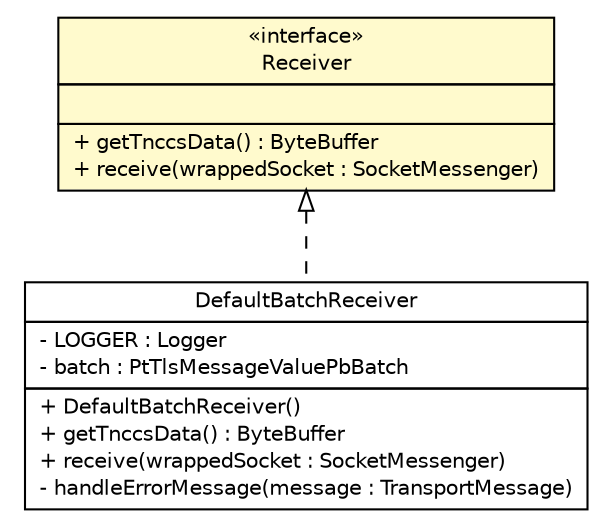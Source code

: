 #!/usr/local/bin/dot
#
# Class diagram 
# Generated by UMLGraph version R5_6 (http://www.umlgraph.org/)
#

digraph G {
	edge [fontname="Helvetica",fontsize=10,labelfontname="Helvetica",labelfontsize=10];
	node [fontname="Helvetica",fontsize=10,shape=plaintext];
	nodesep=0.25;
	ranksep=0.5;
	// org.ietf.nea.pt.socket.Receiver
	c914 [label=<<table title="org.ietf.nea.pt.socket.Receiver" border="0" cellborder="1" cellspacing="0" cellpadding="2" port="p" bgcolor="lemonChiffon" href="./Receiver.html">
		<tr><td><table border="0" cellspacing="0" cellpadding="1">
<tr><td align="center" balign="center"> &#171;interface&#187; </td></tr>
<tr><td align="center" balign="center"> Receiver </td></tr>
		</table></td></tr>
		<tr><td><table border="0" cellspacing="0" cellpadding="1">
<tr><td align="left" balign="left">  </td></tr>
		</table></td></tr>
		<tr><td><table border="0" cellspacing="0" cellpadding="1">
<tr><td align="left" balign="left"> + getTnccsData() : ByteBuffer </td></tr>
<tr><td align="left" balign="left"> + receive(wrappedSocket : SocketMessenger) </td></tr>
		</table></td></tr>
		</table>>, URL="./Receiver.html", fontname="Helvetica", fontcolor="black", fontsize=10.0];
	// org.ietf.nea.pt.socket.simple.DefaultBatchReceiver
	c928 [label=<<table title="org.ietf.nea.pt.socket.simple.DefaultBatchReceiver" border="0" cellborder="1" cellspacing="0" cellpadding="2" port="p" href="./simple/DefaultBatchReceiver.html">
		<tr><td><table border="0" cellspacing="0" cellpadding="1">
<tr><td align="center" balign="center"> DefaultBatchReceiver </td></tr>
		</table></td></tr>
		<tr><td><table border="0" cellspacing="0" cellpadding="1">
<tr><td align="left" balign="left"> - LOGGER : Logger </td></tr>
<tr><td align="left" balign="left"> - batch : PtTlsMessageValuePbBatch </td></tr>
		</table></td></tr>
		<tr><td><table border="0" cellspacing="0" cellpadding="1">
<tr><td align="left" balign="left"> + DefaultBatchReceiver() </td></tr>
<tr><td align="left" balign="left"> + getTnccsData() : ByteBuffer </td></tr>
<tr><td align="left" balign="left"> + receive(wrappedSocket : SocketMessenger) </td></tr>
<tr><td align="left" balign="left"> - handleErrorMessage(message : TransportMessage) </td></tr>
		</table></td></tr>
		</table>>, URL="./simple/DefaultBatchReceiver.html", fontname="Helvetica", fontcolor="black", fontsize=10.0];
	//org.ietf.nea.pt.socket.simple.DefaultBatchReceiver implements org.ietf.nea.pt.socket.Receiver
	c914:p -> c928:p [dir=back,arrowtail=empty,style=dashed];
}

